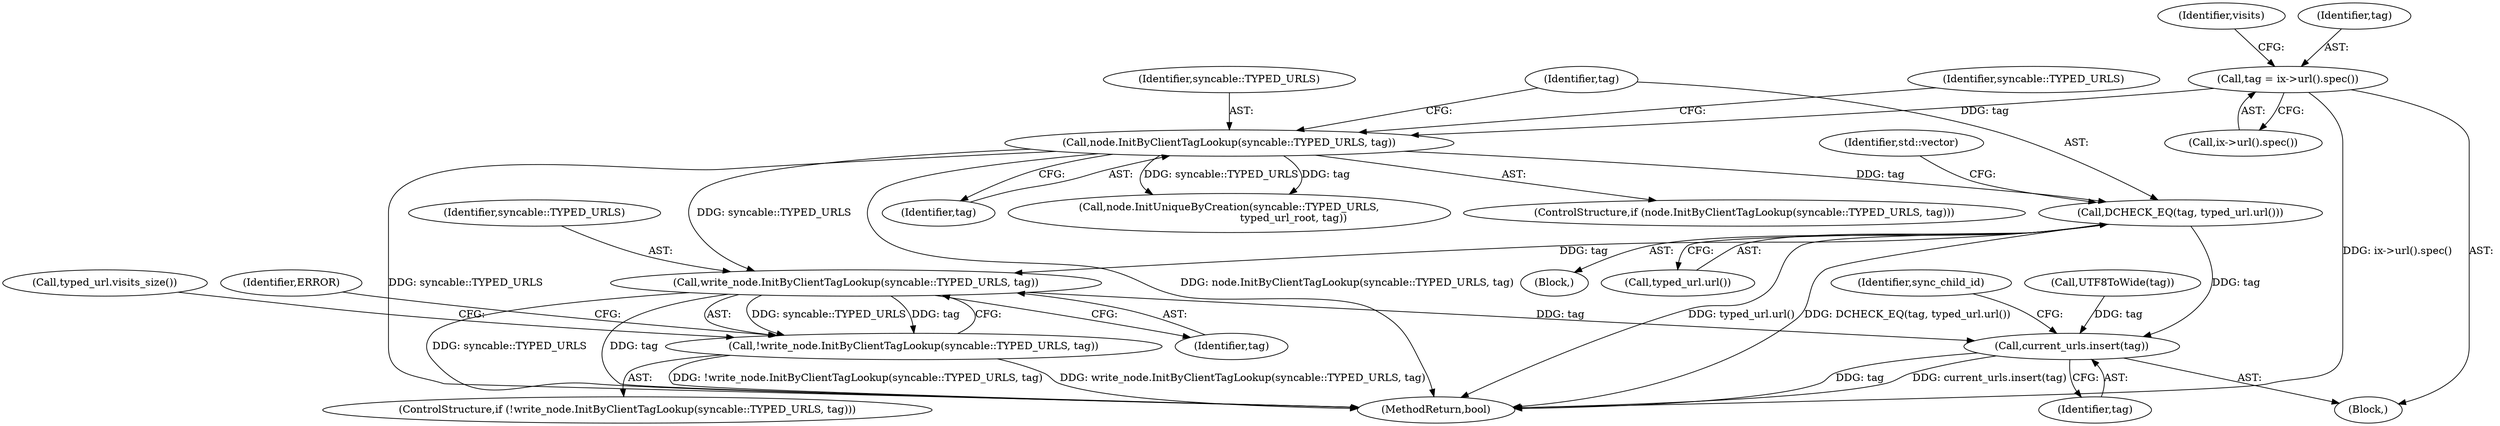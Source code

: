 digraph "0_Chrome_f837b6744eb9ca9d8e4f2e93d9118bf787ca5e24@API" {
"1000245" [label="(Call,write_node.InitByClientTagLookup(syncable::TYPED_URLS, tag))"];
"1000210" [label="(Call,node.InitByClientTagLookup(syncable::TYPED_URLS, tag))"];
"1000199" [label="(Call,tag = ix->url().spec())"];
"1000215" [label="(Call,DCHECK_EQ(tag, typed_url.url()))"];
"1000244" [label="(Call,!write_node.InitByClientTagLookup(syncable::TYPED_URLS, tag))"];
"1000360" [label="(Call,current_urls.insert(tag))"];
"1000204" [label="(Identifier,visits)"];
"1000361" [label="(Identifier,tag)"];
"1000211" [label="(Identifier,syncable::TYPED_URLS)"];
"1000201" [label="(Call,ix->url().spec())"];
"1000213" [label="(Block,)"];
"1000197" [label="(Block,)"];
"1000364" [label="(Identifier,sync_child_id)"];
"1000243" [label="(ControlStructure,if (!write_node.InitByClientTagLookup(syncable::TYPED_URLS, tag)))"];
"1000210" [label="(Call,node.InitByClientTagLookup(syncable::TYPED_URLS, tag))"];
"1000212" [label="(Identifier,tag)"];
"1000216" [label="(Identifier,tag)"];
"1000257" [label="(Call,typed_url.visits_size())"];
"1000336" [label="(Call,node.InitUniqueByCreation(syncable::TYPED_URLS,\n                                       typed_url_root, tag))"];
"1000245" [label="(Call,write_node.InitByClientTagLookup(syncable::TYPED_URLS, tag))"];
"1000360" [label="(Call,current_urls.insert(tag))"];
"1000337" [label="(Identifier,syncable::TYPED_URLS)"];
"1000247" [label="(Identifier,tag)"];
"1000200" [label="(Identifier,tag)"];
"1000473" [label="(MethodReturn,bool)"];
"1000220" [label="(Identifier,std::vector)"];
"1000199" [label="(Call,tag = ix->url().spec())"];
"1000209" [label="(ControlStructure,if (node.InitByClientTagLookup(syncable::TYPED_URLS, tag)))"];
"1000246" [label="(Identifier,syncable::TYPED_URLS)"];
"1000215" [label="(Call,DCHECK_EQ(tag, typed_url.url()))"];
"1000348" [label="(Call,UTF8ToWide(tag))"];
"1000244" [label="(Call,!write_node.InitByClientTagLookup(syncable::TYPED_URLS, tag))"];
"1000251" [label="(Identifier,ERROR)"];
"1000217" [label="(Call,typed_url.url())"];
"1000245" -> "1000244"  [label="AST: "];
"1000245" -> "1000247"  [label="CFG: "];
"1000246" -> "1000245"  [label="AST: "];
"1000247" -> "1000245"  [label="AST: "];
"1000244" -> "1000245"  [label="CFG: "];
"1000245" -> "1000473"  [label="DDG: syncable::TYPED_URLS"];
"1000245" -> "1000473"  [label="DDG: tag"];
"1000245" -> "1000244"  [label="DDG: syncable::TYPED_URLS"];
"1000245" -> "1000244"  [label="DDG: tag"];
"1000210" -> "1000245"  [label="DDG: syncable::TYPED_URLS"];
"1000215" -> "1000245"  [label="DDG: tag"];
"1000245" -> "1000360"  [label="DDG: tag"];
"1000210" -> "1000209"  [label="AST: "];
"1000210" -> "1000212"  [label="CFG: "];
"1000211" -> "1000210"  [label="AST: "];
"1000212" -> "1000210"  [label="AST: "];
"1000216" -> "1000210"  [label="CFG: "];
"1000337" -> "1000210"  [label="CFG: "];
"1000210" -> "1000473"  [label="DDG: node.InitByClientTagLookup(syncable::TYPED_URLS, tag)"];
"1000210" -> "1000473"  [label="DDG: syncable::TYPED_URLS"];
"1000199" -> "1000210"  [label="DDG: tag"];
"1000210" -> "1000215"  [label="DDG: tag"];
"1000210" -> "1000336"  [label="DDG: syncable::TYPED_URLS"];
"1000210" -> "1000336"  [label="DDG: tag"];
"1000199" -> "1000197"  [label="AST: "];
"1000199" -> "1000201"  [label="CFG: "];
"1000200" -> "1000199"  [label="AST: "];
"1000201" -> "1000199"  [label="AST: "];
"1000204" -> "1000199"  [label="CFG: "];
"1000199" -> "1000473"  [label="DDG: ix->url().spec()"];
"1000215" -> "1000213"  [label="AST: "];
"1000215" -> "1000217"  [label="CFG: "];
"1000216" -> "1000215"  [label="AST: "];
"1000217" -> "1000215"  [label="AST: "];
"1000220" -> "1000215"  [label="CFG: "];
"1000215" -> "1000473"  [label="DDG: typed_url.url()"];
"1000215" -> "1000473"  [label="DDG: DCHECK_EQ(tag, typed_url.url())"];
"1000215" -> "1000360"  [label="DDG: tag"];
"1000244" -> "1000243"  [label="AST: "];
"1000251" -> "1000244"  [label="CFG: "];
"1000257" -> "1000244"  [label="CFG: "];
"1000244" -> "1000473"  [label="DDG: !write_node.InitByClientTagLookup(syncable::TYPED_URLS, tag)"];
"1000244" -> "1000473"  [label="DDG: write_node.InitByClientTagLookup(syncable::TYPED_URLS, tag)"];
"1000360" -> "1000197"  [label="AST: "];
"1000360" -> "1000361"  [label="CFG: "];
"1000361" -> "1000360"  [label="AST: "];
"1000364" -> "1000360"  [label="CFG: "];
"1000360" -> "1000473"  [label="DDG: tag"];
"1000360" -> "1000473"  [label="DDG: current_urls.insert(tag)"];
"1000348" -> "1000360"  [label="DDG: tag"];
}

